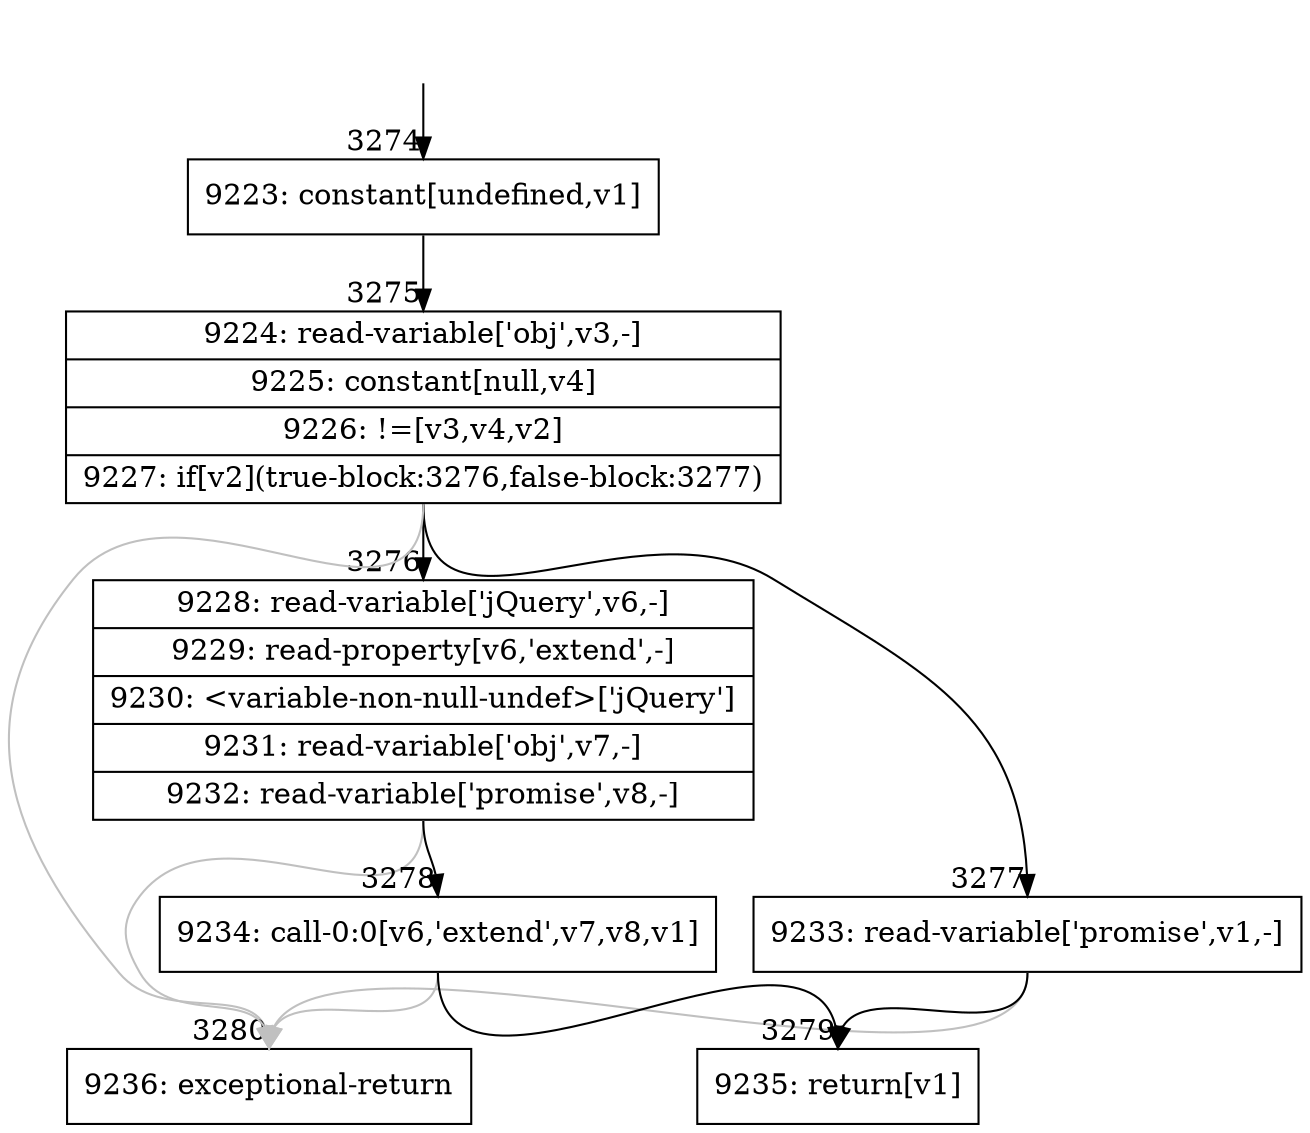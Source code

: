 digraph {
rankdir="TD"
BB_entry224[shape=none,label=""];
BB_entry224 -> BB3274 [tailport=s, headport=n, headlabel="    3274"]
BB3274 [shape=record label="{9223: constant[undefined,v1]}" ] 
BB3274 -> BB3275 [tailport=s, headport=n, headlabel="      3275"]
BB3275 [shape=record label="{9224: read-variable['obj',v3,-]|9225: constant[null,v4]|9226: !=[v3,v4,v2]|9227: if[v2](true-block:3276,false-block:3277)}" ] 
BB3275 -> BB3276 [tailport=s, headport=n, headlabel="      3276"]
BB3275 -> BB3277 [tailport=s, headport=n, headlabel="      3277"]
BB3275 -> BB3280 [tailport=s, headport=n, color=gray, headlabel="      3280"]
BB3276 [shape=record label="{9228: read-variable['jQuery',v6,-]|9229: read-property[v6,'extend',-]|9230: \<variable-non-null-undef\>['jQuery']|9231: read-variable['obj',v7,-]|9232: read-variable['promise',v8,-]}" ] 
BB3276 -> BB3278 [tailport=s, headport=n, headlabel="      3278"]
BB3276 -> BB3280 [tailport=s, headport=n, color=gray]
BB3277 [shape=record label="{9233: read-variable['promise',v1,-]}" ] 
BB3277 -> BB3279 [tailport=s, headport=n, headlabel="      3279"]
BB3277 -> BB3280 [tailport=s, headport=n, color=gray]
BB3278 [shape=record label="{9234: call-0:0[v6,'extend',v7,v8,v1]}" ] 
BB3278 -> BB3279 [tailport=s, headport=n]
BB3278 -> BB3280 [tailport=s, headport=n, color=gray]
BB3279 [shape=record label="{9235: return[v1]}" ] 
BB3280 [shape=record label="{9236: exceptional-return}" ] 
}
